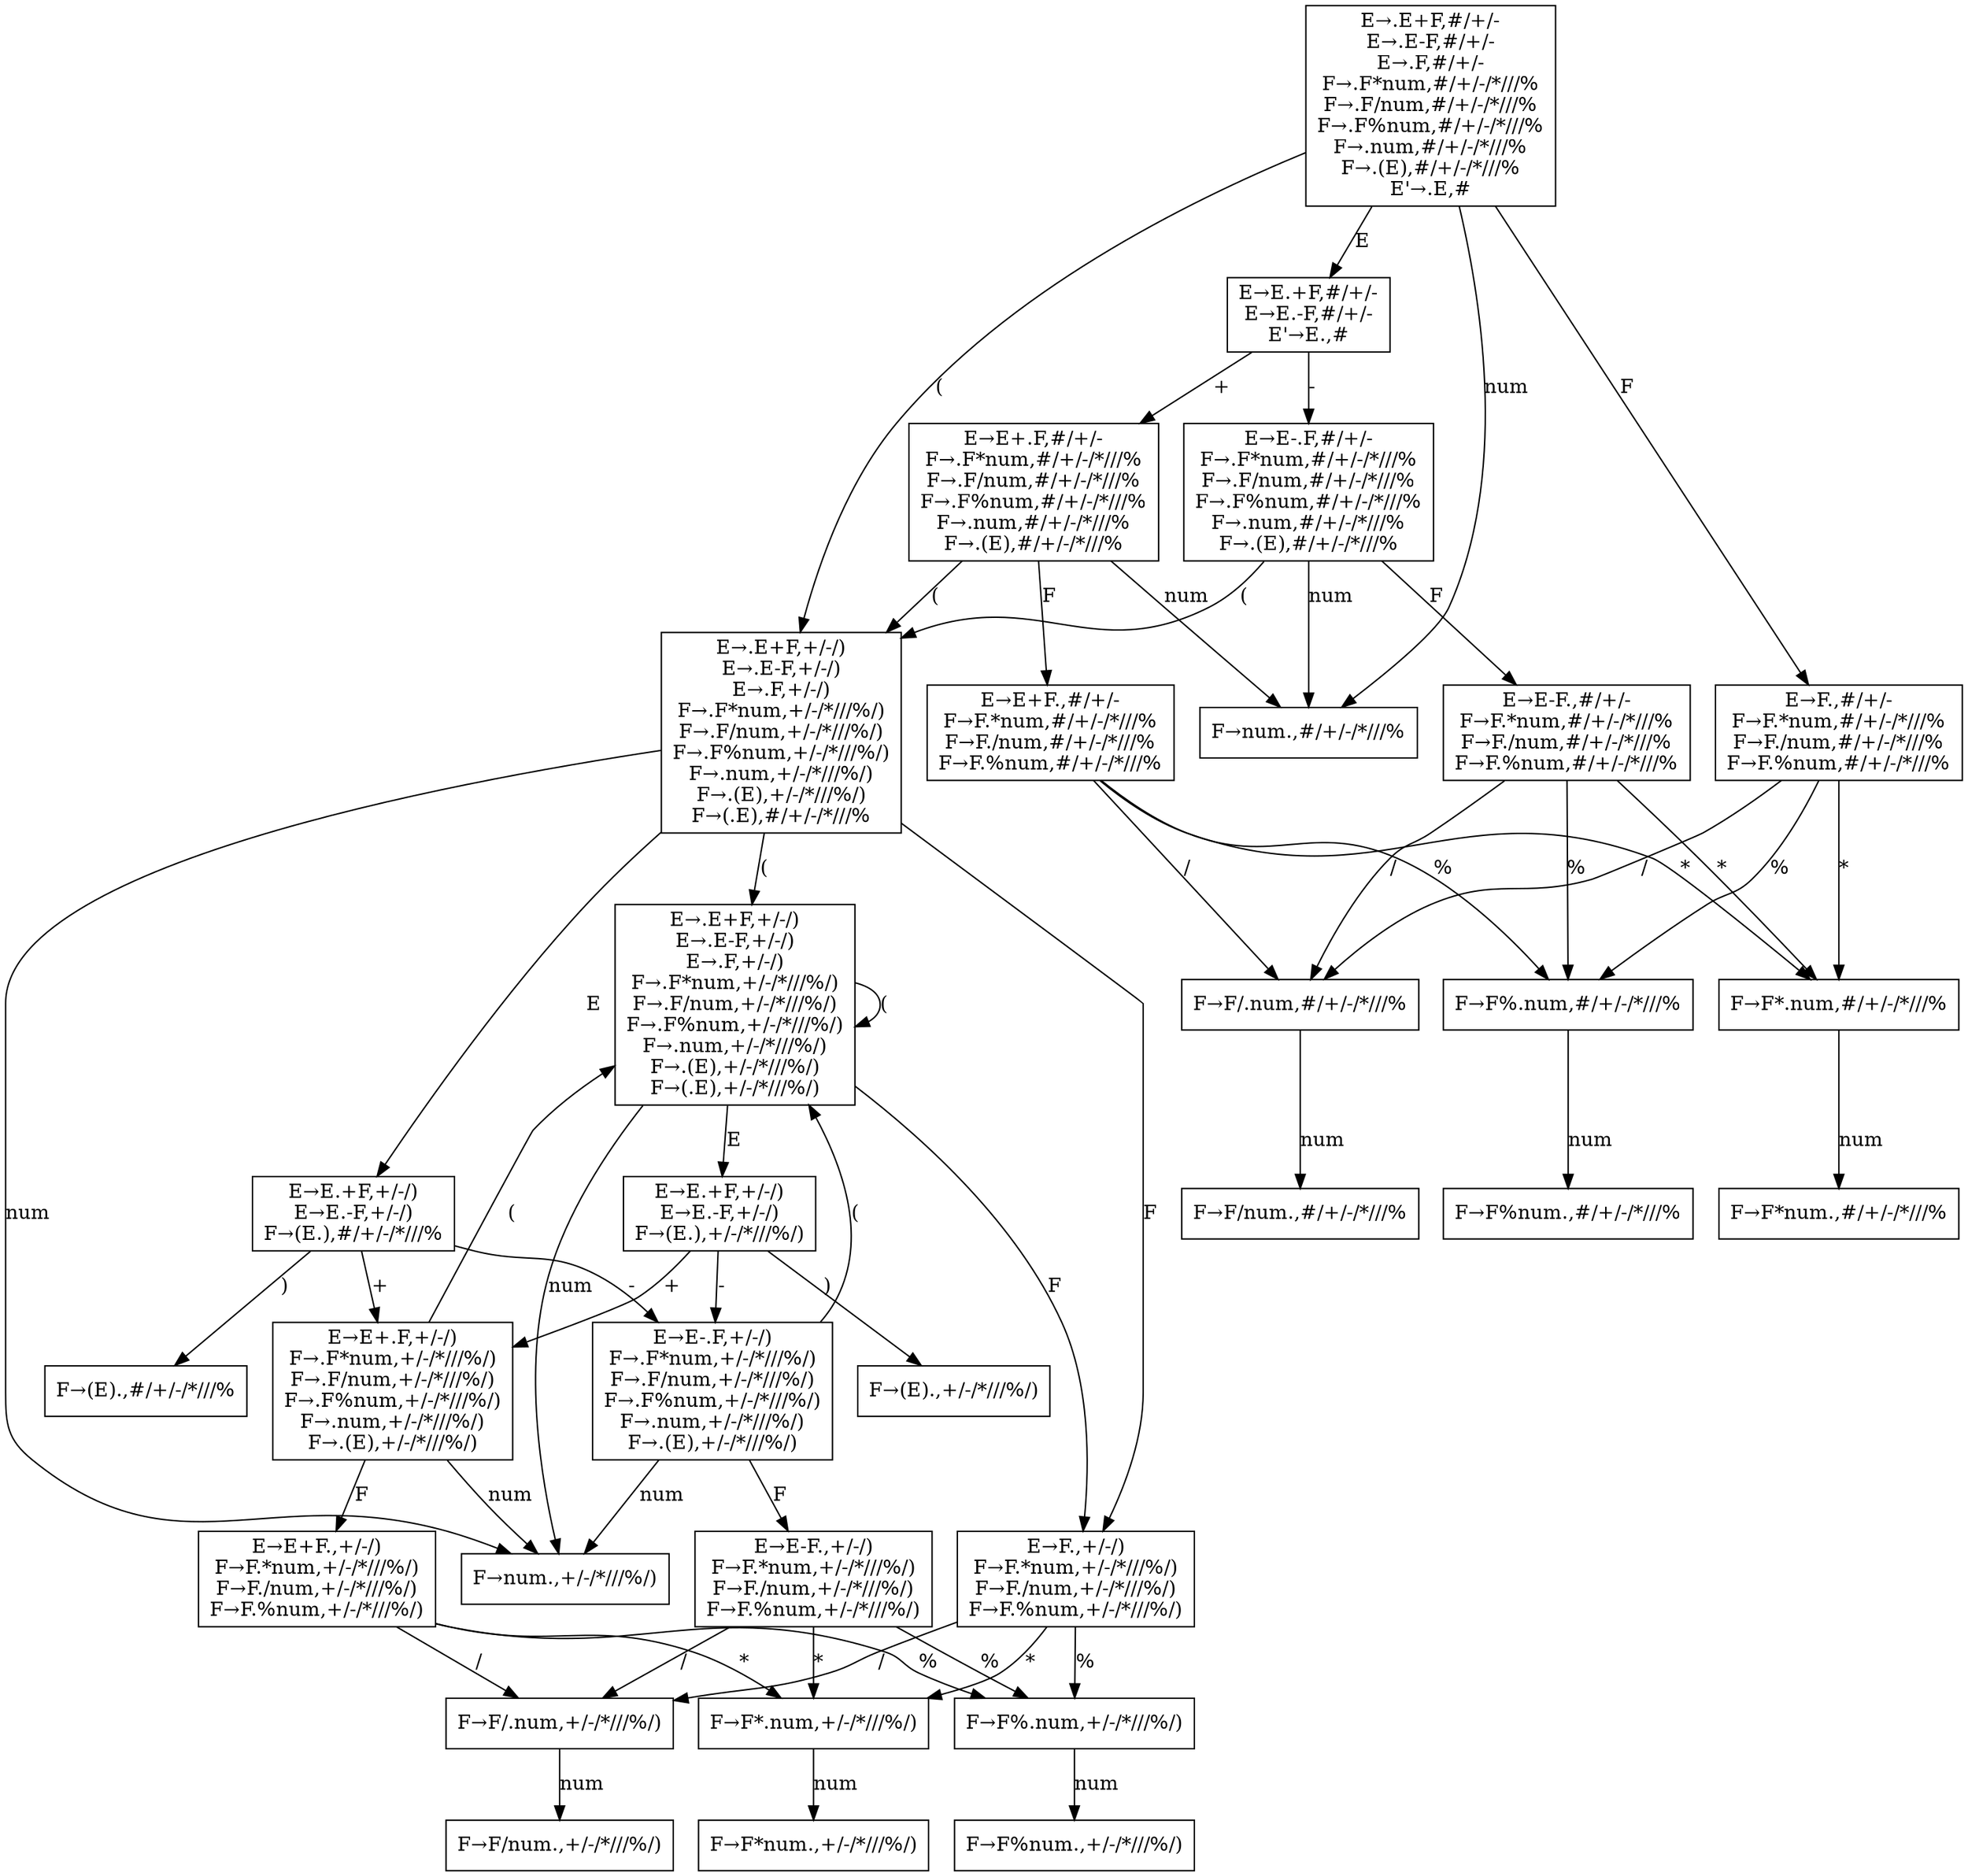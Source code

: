 digraph g {
  0 -> 2 [label="F"];
  0 -> 4 [label="("];
  0 -> 3 [label="num"];
  0 -> 1 [label="E"];
  0[shape=box, label="E→.E+F,#/+/-\nE→.E-F,#/+/-\nE→.F,#/+/-\nF→.F*num,#/+/-/*///%\nF→.F/num,#/+/-/*///%\nF→.F%num,#/+/-/*///%\nF→.num,#/+/-/*///%\nF→.(E),#/+/-/*///%\nE'→.E,#"]
  1 -> 5 [label="+"];
  1 -> 6 [label="-"];
  1[shape=box, label="E→E.+F,#/+/-\nE→E.-F,#/+/-\nE'→E.,#"]
  2 -> 7 [label="*"];
  2 -> 8 [label="/"];
  2 -> 9 [label="%"];
  2[shape=box, label="E→F.,#/+/-\nF→F.*num,#/+/-/*///%\nF→F./num,#/+/-/*///%\nF→F.%num,#/+/-/*///%"]
  3[shape=box, label="F→num.,#/+/-/*///%"]
  4 -> 13 [label="("];
  4 -> 10 [label="E"];
  4 -> 12 [label="num"];
  4 -> 11 [label="F"];
  4[shape=box, label="E→.E+F,+/-/)\nE→.E-F,+/-/)\nE→.F,+/-/)\nF→.F*num,+/-/*///%/)\nF→.F/num,+/-/*///%/)\nF→.F%num,+/-/*///%/)\nF→.num,+/-/*///%/)\nF→.(E),+/-/*///%/)\nF→(.E),#/+/-/*///%"]
  5 -> 14 [label="F"];
  5 -> 4 [label="("];
  5 -> 3 [label="num"];
  5[shape=box, label="E→E+.F,#/+/-\nF→.F*num,#/+/-/*///%\nF→.F/num,#/+/-/*///%\nF→.F%num,#/+/-/*///%\nF→.num,#/+/-/*///%\nF→.(E),#/+/-/*///%"]
  6 -> 3 [label="num"];
  6 -> 4 [label="("];
  6 -> 15 [label="F"];
  6[shape=box, label="E→E-.F,#/+/-\nF→.F*num,#/+/-/*///%\nF→.F/num,#/+/-/*///%\nF→.F%num,#/+/-/*///%\nF→.num,#/+/-/*///%\nF→.(E),#/+/-/*///%"]
  7 -> 16 [label="num"];
  7[shape=box, label="F→F*.num,#/+/-/*///%"]
  8 -> 17 [label="num"];
  8[shape=box, label="F→F/.num,#/+/-/*///%"]
  9 -> 18 [label="num"];
  9[shape=box, label="F→F%.num,#/+/-/*///%"]
  10 -> 21 [label=")"];
  10 -> 19 [label="+"];
  10 -> 20 [label="-"];
  10[shape=box, label="E→E.+F,+/-/)\nE→E.-F,+/-/)\nF→(E.),#/+/-/*///%"]
  11 -> 23 [label="/"];
  11 -> 22 [label="*"];
  11 -> 24 [label="%"];
  11[shape=box, label="E→F.,+/-/)\nF→F.*num,+/-/*///%/)\nF→F./num,+/-/*///%/)\nF→F.%num,+/-/*///%/)"]
  12[shape=box, label="F→num.,+/-/*///%/)"]
  13 -> 13 [label="("];
  13 -> 25 [label="E"];
  13 -> 11 [label="F"];
  13 -> 12 [label="num"];
  13[shape=box, label="E→.E+F,+/-/)\nE→.E-F,+/-/)\nE→.F,+/-/)\nF→.F*num,+/-/*///%/)\nF→.F/num,+/-/*///%/)\nF→.F%num,+/-/*///%/)\nF→.num,+/-/*///%/)\nF→.(E),+/-/*///%/)\nF→(.E),+/-/*///%/)"]
  14 -> 9 [label="%"];
  14 -> 7 [label="*"];
  14 -> 8 [label="/"];
  14[shape=box, label="E→E+F.,#/+/-\nF→F.*num,#/+/-/*///%\nF→F./num,#/+/-/*///%\nF→F.%num,#/+/-/*///%"]
  15 -> 7 [label="*"];
  15 -> 8 [label="/"];
  15 -> 9 [label="%"];
  15[shape=box, label="E→E-F.,#/+/-\nF→F.*num,#/+/-/*///%\nF→F./num,#/+/-/*///%\nF→F.%num,#/+/-/*///%"]
  16[shape=box, label="F→F*num.,#/+/-/*///%"]
  17[shape=box, label="F→F/num.,#/+/-/*///%"]
  18[shape=box, label="F→F%num.,#/+/-/*///%"]
  19 -> 26 [label="F"];
  19 -> 13 [label="("];
  19 -> 12 [label="num"];
  19[shape=box, label="E→E+.F,+/-/)\nF→.F*num,+/-/*///%/)\nF→.F/num,+/-/*///%/)\nF→.F%num,+/-/*///%/)\nF→.num,+/-/*///%/)\nF→.(E),+/-/*///%/)"]
  20 -> 13 [label="("];
  20 -> 12 [label="num"];
  20 -> 27 [label="F"];
  20[shape=box, label="E→E-.F,+/-/)\nF→.F*num,+/-/*///%/)\nF→.F/num,+/-/*///%/)\nF→.F%num,+/-/*///%/)\nF→.num,+/-/*///%/)\nF→.(E),+/-/*///%/)"]
  21[shape=box, label="F→(E).,#/+/-/*///%"]
  22 -> 28 [label="num"];
  22[shape=box, label="F→F*.num,+/-/*///%/)"]
  23 -> 29 [label="num"];
  23[shape=box, label="F→F/.num,+/-/*///%/)"]
  24 -> 30 [label="num"];
  24[shape=box, label="F→F%.num,+/-/*///%/)"]
  25 -> 31 [label=")"];
  25 -> 19 [label="+"];
  25 -> 20 [label="-"];
  25[shape=box, label="E→E.+F,+/-/)\nE→E.-F,+/-/)\nF→(E.),+/-/*///%/)"]
  26 -> 22 [label="*"];
  26 -> 23 [label="/"];
  26 -> 24 [label="%"];
  26[shape=box, label="E→E+F.,+/-/)\nF→F.*num,+/-/*///%/)\nF→F./num,+/-/*///%/)\nF→F.%num,+/-/*///%/)"]
  27 -> 23 [label="/"];
  27 -> 22 [label="*"];
  27 -> 24 [label="%"];
  27[shape=box, label="E→E-F.,+/-/)\nF→F.*num,+/-/*///%/)\nF→F./num,+/-/*///%/)\nF→F.%num,+/-/*///%/)"]
  28[shape=box, label="F→F*num.,+/-/*///%/)"]
  29[shape=box, label="F→F/num.,+/-/*///%/)"]
  30[shape=box, label="F→F%num.,+/-/*///%/)"]
  31[shape=box, label="F→(E).,+/-/*///%/)"]
}
